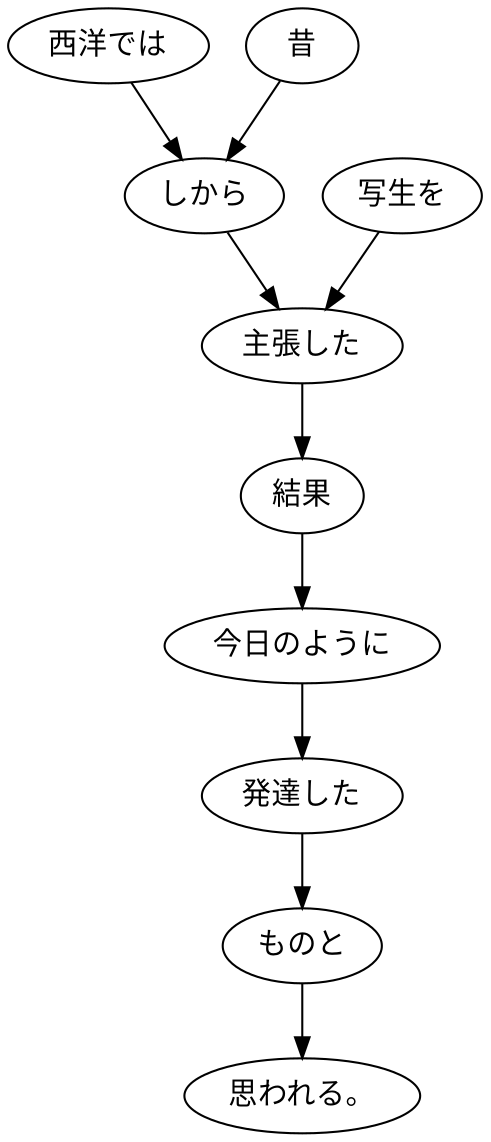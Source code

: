 digraph graph293 {
	node0 [label="西洋では"];
	node1 [label="昔"];
	node2 [label="しから"];
	node3 [label="写生を"];
	node4 [label="主張した"];
	node5 [label="結果"];
	node6 [label="今日のように"];
	node7 [label="発達した"];
	node8 [label="ものと"];
	node9 [label="思われる。"];
	node0 -> node2;
	node1 -> node2;
	node2 -> node4;
	node3 -> node4;
	node4 -> node5;
	node5 -> node6;
	node6 -> node7;
	node7 -> node8;
	node8 -> node9;
}
